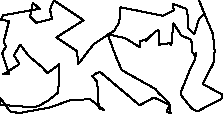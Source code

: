 unitsize(0.001cm);
// 25426.4
draw((3477,949)--(3393,782));
draw((3393,782)--(3230,380));
draw((3230,380)--(3232,324));
draw((3232,324)--(3431,78));
draw((3431,78)--(3527,41));
draw((3527,41)--(3941,258));
draw((3941,258)--(3972,329));
draw((3972,329)--(3613,523));
draw((3613,523)--(3803,886));
draw((3803,886)--(3825,1101));
draw((3825,1101)--(3796,1401));
draw((3796,1401)--(3702,1624));
draw((3702,1624)--(3548,1999));
draw((3548,1999)--(3646,1758));
draw((3646,1758)--(3551,1673));
draw((3551,1673)--(3468,1404));
draw((3468,1404)--(3364,1498));
draw((3364,1498)--(3359,1693));
draw((3359,1693)--(3326,1846));
draw((3326,1846)--(3104,1931));
draw((3104,1931)--(3083,1938));
draw((3083,1938)--(3105,1823));
draw((3105,1823)--(2916,1724));
draw((2916,1724)--(2445,1820));
draw((2445,1820)--(2164,1874));
draw((2164,1874)--(2143,1611));
draw((2143,1611)--(2053,1461));
draw((2053,1461)--(1689,1223));
draw((1689,1223)--(1419,872));
draw((1419,872)--(1398,1100));
draw((1398,1100)--(1034,1344));
draw((1034,1344)--(1513,1646));
draw((1513,1646)--(989,1997));
draw((989,1997)--(920,1835));
draw((920,1835)--(958,1670));
draw((958,1670)--(678,1599));
draw((678,1599)--(571,1711));
draw((571,1711)--(618,1953));
draw((618,1953)--(739,1850));
draw((739,1850)--(91,1732));
draw((91,1732)--(53,1657));
draw((53,1657)--(198,1632));
draw((198,1632)--(106,1267));
draw((106,1267)--(144,1185));
draw((144,1185)--(78,1066));
draw((78,1066)--(201,693));
draw((201,693)--(96,691));
draw((96,691)--(382,872));
draw((382,872)--(285,1029));
draw((285,1029)--(397,1217));
draw((397,1217)--(538,1023));
draw((538,1023)--(765,833));
draw((765,833)--(878,715));
draw((878,715)--(1086,868));
draw((1086,868)--(1067,371));
draw((1067,371)--(876,220));
draw((876,220)--(741,146));
draw((741,146)--(640,110));
draw((640,110)--(48,154));
draw((48,154)--(48,267));
draw((48,267)--(217,38));
draw((217,38)--(374,9));
draw((374,9)--(923,108));
draw((923,108)--(1280,237));
draw((1280,237)--(1628,253));
draw((1628,253)--(1878,59));
draw((1878,59)--(1782,93));
draw((1782,93)--(1754,559));
draw((1754,559)--(1668,658));
draw((1668,658)--(1741,712));
draw((1741,712)--(1806,733));
draw((1806,733)--(2502,146));
draw((2502,146)--(2753,283));
draw((2753,283)--(3035,152));
draw((3035,152)--(2977,39));
draw((2977,39)--(3048,1));
draw((3048,1)--(3019,189));
draw((3019,189)--(2823,376));
draw((2823,376)--(2779,435));
draw((2779,435)--(2186,766));
draw((2186,766)--(2081,1011));
draw((2081,1011)--(1937,1400));
draw((1937,1400)--(2243,1332));
draw((2243,1332)--(2503,1172));
draw((2503,1172)--(2502,1274));
draw((2502,1274)--(2643,1320));
draw((2643,1320)--(2609,1286));
draw((2609,1286)--(2790,1457));
draw((2790,1457)--(2835,1472));
draw((2835,1472)--(2849,1214));
draw((2849,1214)--(3029,1242));
draw((3029,1242)--(3061,1211));
draw((3061,1211)--(3098,1594));
draw((3098,1594)--(3239,1376));
draw((3239,1376)--(3404,1307));
draw((3404,1307)--(3423,1241));
draw((3423,1241)--(3430,1088));
draw((3430,1088)--(3479,1023));
draw((3479,1023)--(3502,1067));
draw((3502,1067)--(3477,949));
